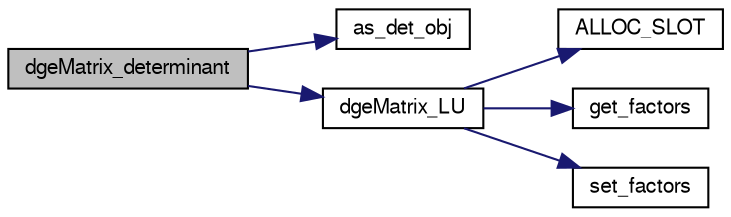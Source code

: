 digraph G
{
  edge [fontname="FreeSans",fontsize=10,labelfontname="FreeSans",labelfontsize=10];
  node [fontname="FreeSans",fontsize=10,shape=record];
  rankdir=LR;
  Node1 [label="dgeMatrix_determinant",height=0.2,width=0.4,color="black", fillcolor="grey75", style="filled" fontcolor="black"];
  Node1 -> Node2 [color="midnightblue",fontsize=10,style="solid",fontname="FreeSans"];
  Node2 [label="as_det_obj",height=0.2,width=0.4,color="black", fillcolor="white", style="filled",URL="$Mutils_8c.html#11d1c1bc4eec273005b5a2a340db9f78"];
  Node1 -> Node3 [color="midnightblue",fontsize=10,style="solid",fontname="FreeSans"];
  Node3 [label="dgeMatrix_LU",height=0.2,width=0.4,color="black", fillcolor="white", style="filled",URL="$dgeMatrix_8c.html#b666ff2da2d98c91e4842dd563ac945f"];
  Node3 -> Node4 [color="midnightblue",fontsize=10,style="solid",fontname="FreeSans"];
  Node4 [label="ALLOC_SLOT",height=0.2,width=0.4,color="black", fillcolor="white", style="filled",URL="$Mutils_8h.html#f7f59236ca18ab52131cf71f4a7b0786",tooltip="Allocate an SEXP of given type and length, assign it as slot nm in the object, and..."];
  Node3 -> Node5 [color="midnightblue",fontsize=10,style="solid",fontname="FreeSans"];
  Node5 [label="get_factors",height=0.2,width=0.4,color="black", fillcolor="white", style="filled",URL="$Mutils_8c.html#c8a9910ab35d85d32c6801477c2e6622"];
  Node3 -> Node6 [color="midnightblue",fontsize=10,style="solid",fontname="FreeSans"];
  Node6 [label="set_factors",height=0.2,width=0.4,color="black", fillcolor="white", style="filled",URL="$Mutils_8c.html#cb9e30480c757f0c780a5d94853b7284"];
}
